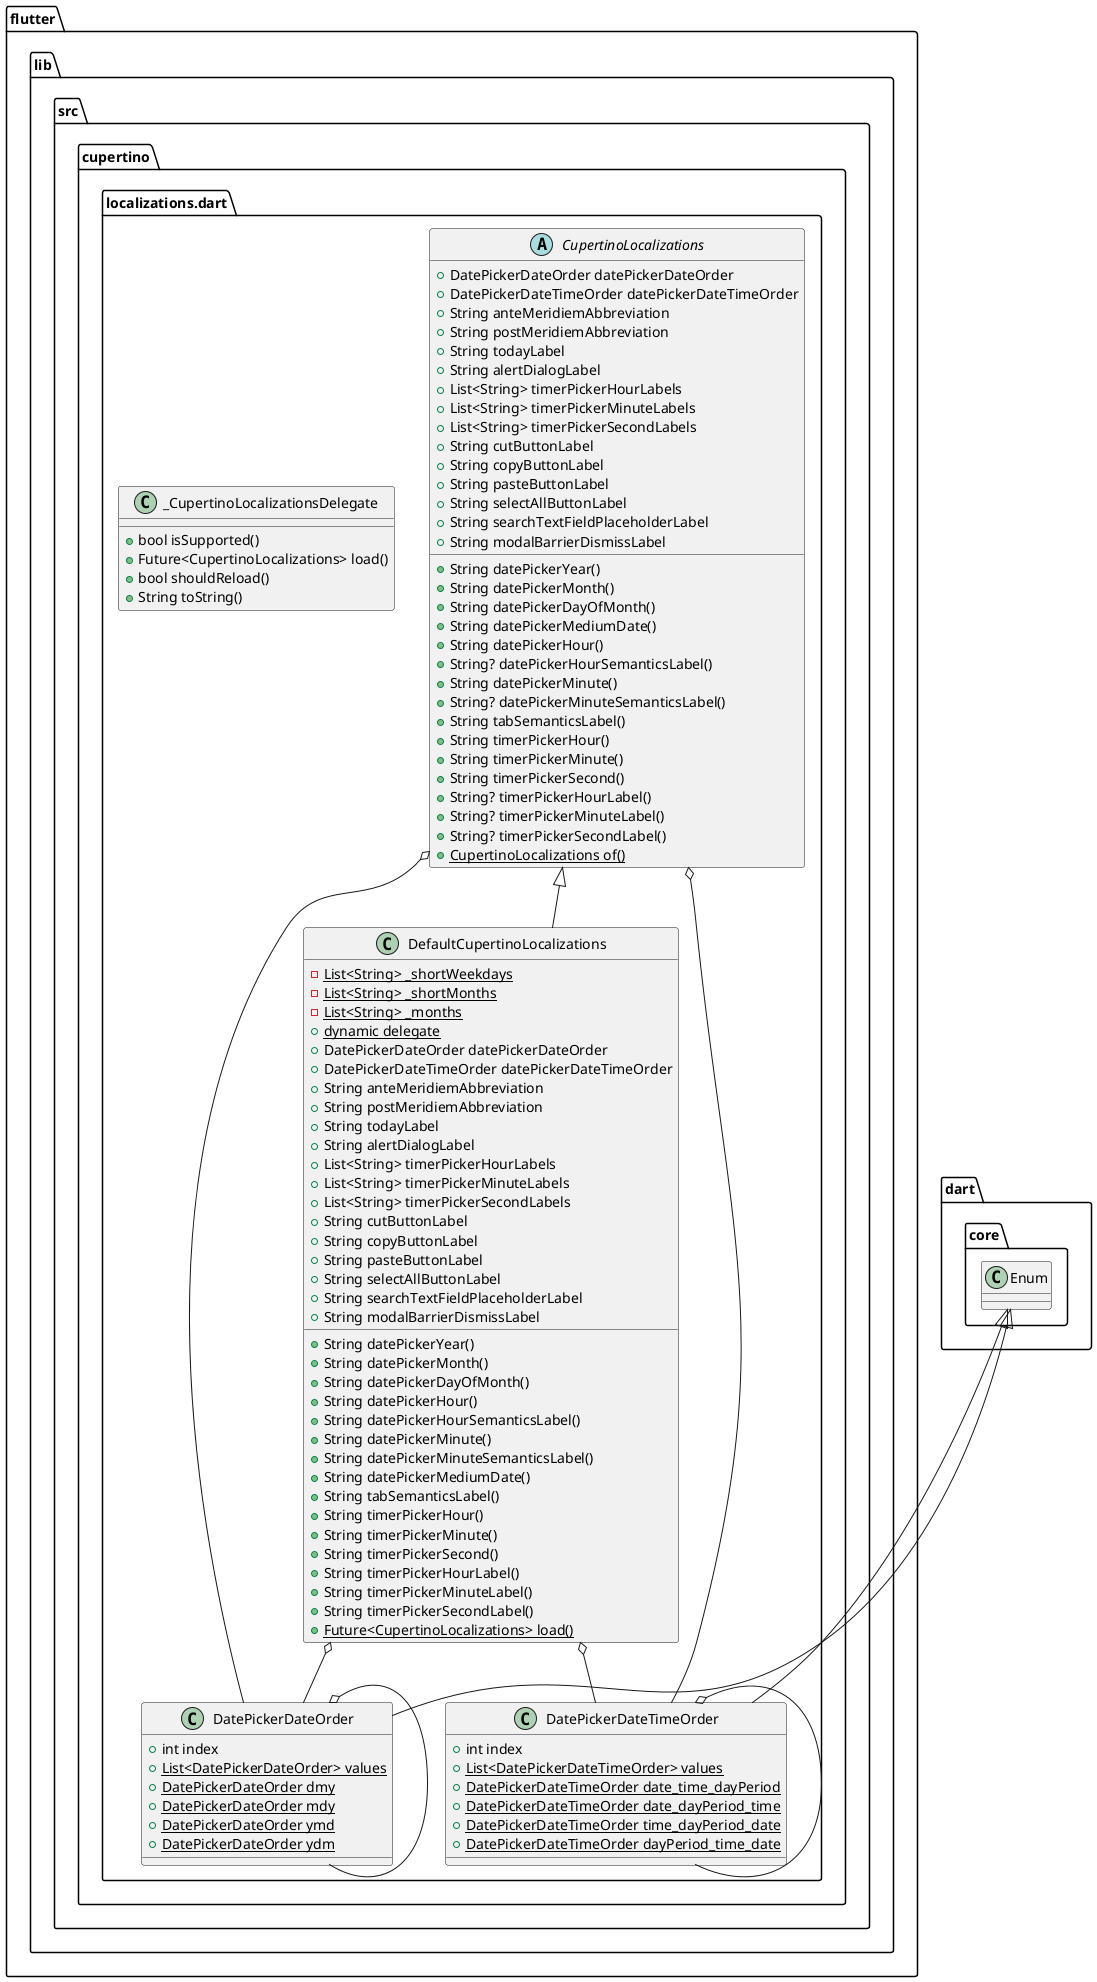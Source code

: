 @startuml
set namespaceSeparator ::

abstract class "flutter::lib::src::cupertino::localizations.dart::CupertinoLocalizations" {
  +DatePickerDateOrder datePickerDateOrder
  +DatePickerDateTimeOrder datePickerDateTimeOrder
  +String anteMeridiemAbbreviation
  +String postMeridiemAbbreviation
  +String todayLabel
  +String alertDialogLabel
  +List<String> timerPickerHourLabels
  +List<String> timerPickerMinuteLabels
  +List<String> timerPickerSecondLabels
  +String cutButtonLabel
  +String copyButtonLabel
  +String pasteButtonLabel
  +String selectAllButtonLabel
  +String searchTextFieldPlaceholderLabel
  +String modalBarrierDismissLabel
  +String datePickerYear()
  +String datePickerMonth()
  +String datePickerDayOfMonth()
  +String datePickerMediumDate()
  +String datePickerHour()
  +String? datePickerHourSemanticsLabel()
  +String datePickerMinute()
  +String? datePickerMinuteSemanticsLabel()
  +String tabSemanticsLabel()
  +String timerPickerHour()
  +String timerPickerMinute()
  +String timerPickerSecond()
  +String? timerPickerHourLabel()
  +String? timerPickerMinuteLabel()
  +String? timerPickerSecondLabel()
  {static} +CupertinoLocalizations of()
}

"flutter::lib::src::cupertino::localizations.dart::CupertinoLocalizations" o-- "flutter::lib::src::cupertino::localizations.dart::DatePickerDateOrder"
"flutter::lib::src::cupertino::localizations.dart::CupertinoLocalizations" o-- "flutter::lib::src::cupertino::localizations.dart::DatePickerDateTimeOrder"

class "flutter::lib::src::cupertino::localizations.dart::_CupertinoLocalizationsDelegate" {
  +bool isSupported()
  +Future<CupertinoLocalizations> load()
  +bool shouldReload()
  +String toString()
}

class "flutter::lib::src::cupertino::localizations.dart::DefaultCupertinoLocalizations" {
  {static} -List<String> _shortWeekdays
  {static} -List<String> _shortMonths
  {static} -List<String> _months
  {static} +dynamic delegate
  +DatePickerDateOrder datePickerDateOrder
  +DatePickerDateTimeOrder datePickerDateTimeOrder
  +String anteMeridiemAbbreviation
  +String postMeridiemAbbreviation
  +String todayLabel
  +String alertDialogLabel
  +List<String> timerPickerHourLabels
  +List<String> timerPickerMinuteLabels
  +List<String> timerPickerSecondLabels
  +String cutButtonLabel
  +String copyButtonLabel
  +String pasteButtonLabel
  +String selectAllButtonLabel
  +String searchTextFieldPlaceholderLabel
  +String modalBarrierDismissLabel
  +String datePickerYear()
  +String datePickerMonth()
  +String datePickerDayOfMonth()
  +String datePickerHour()
  +String datePickerHourSemanticsLabel()
  +String datePickerMinute()
  +String datePickerMinuteSemanticsLabel()
  +String datePickerMediumDate()
  +String tabSemanticsLabel()
  +String timerPickerHour()
  +String timerPickerMinute()
  +String timerPickerSecond()
  +String timerPickerHourLabel()
  +String timerPickerMinuteLabel()
  +String timerPickerSecondLabel()
  {static} +Future<CupertinoLocalizations> load()
}

"flutter::lib::src::cupertino::localizations.dart::DefaultCupertinoLocalizations" o-- "flutter::lib::src::cupertino::localizations.dart::DatePickerDateOrder"
"flutter::lib::src::cupertino::localizations.dart::DefaultCupertinoLocalizations" o-- "flutter::lib::src::cupertino::localizations.dart::DatePickerDateTimeOrder"
"flutter::lib::src::cupertino::localizations.dart::CupertinoLocalizations" <|-- "flutter::lib::src::cupertino::localizations.dart::DefaultCupertinoLocalizations"

class "flutter::lib::src::cupertino::localizations.dart::DatePickerDateTimeOrder" {
  +int index
  {static} +List<DatePickerDateTimeOrder> values
  {static} +DatePickerDateTimeOrder date_time_dayPeriod
  {static} +DatePickerDateTimeOrder date_dayPeriod_time
  {static} +DatePickerDateTimeOrder time_dayPeriod_date
  {static} +DatePickerDateTimeOrder dayPeriod_time_date
}

"flutter::lib::src::cupertino::localizations.dart::DatePickerDateTimeOrder" o-- "flutter::lib::src::cupertino::localizations.dart::DatePickerDateTimeOrder"
"dart::core::Enum" <|-- "flutter::lib::src::cupertino::localizations.dart::DatePickerDateTimeOrder"

class "flutter::lib::src::cupertino::localizations.dart::DatePickerDateOrder" {
  +int index
  {static} +List<DatePickerDateOrder> values
  {static} +DatePickerDateOrder dmy
  {static} +DatePickerDateOrder mdy
  {static} +DatePickerDateOrder ymd
  {static} +DatePickerDateOrder ydm
}

"flutter::lib::src::cupertino::localizations.dart::DatePickerDateOrder" o-- "flutter::lib::src::cupertino::localizations.dart::DatePickerDateOrder"
"dart::core::Enum" <|-- "flutter::lib::src::cupertino::localizations.dart::DatePickerDateOrder"


@enduml